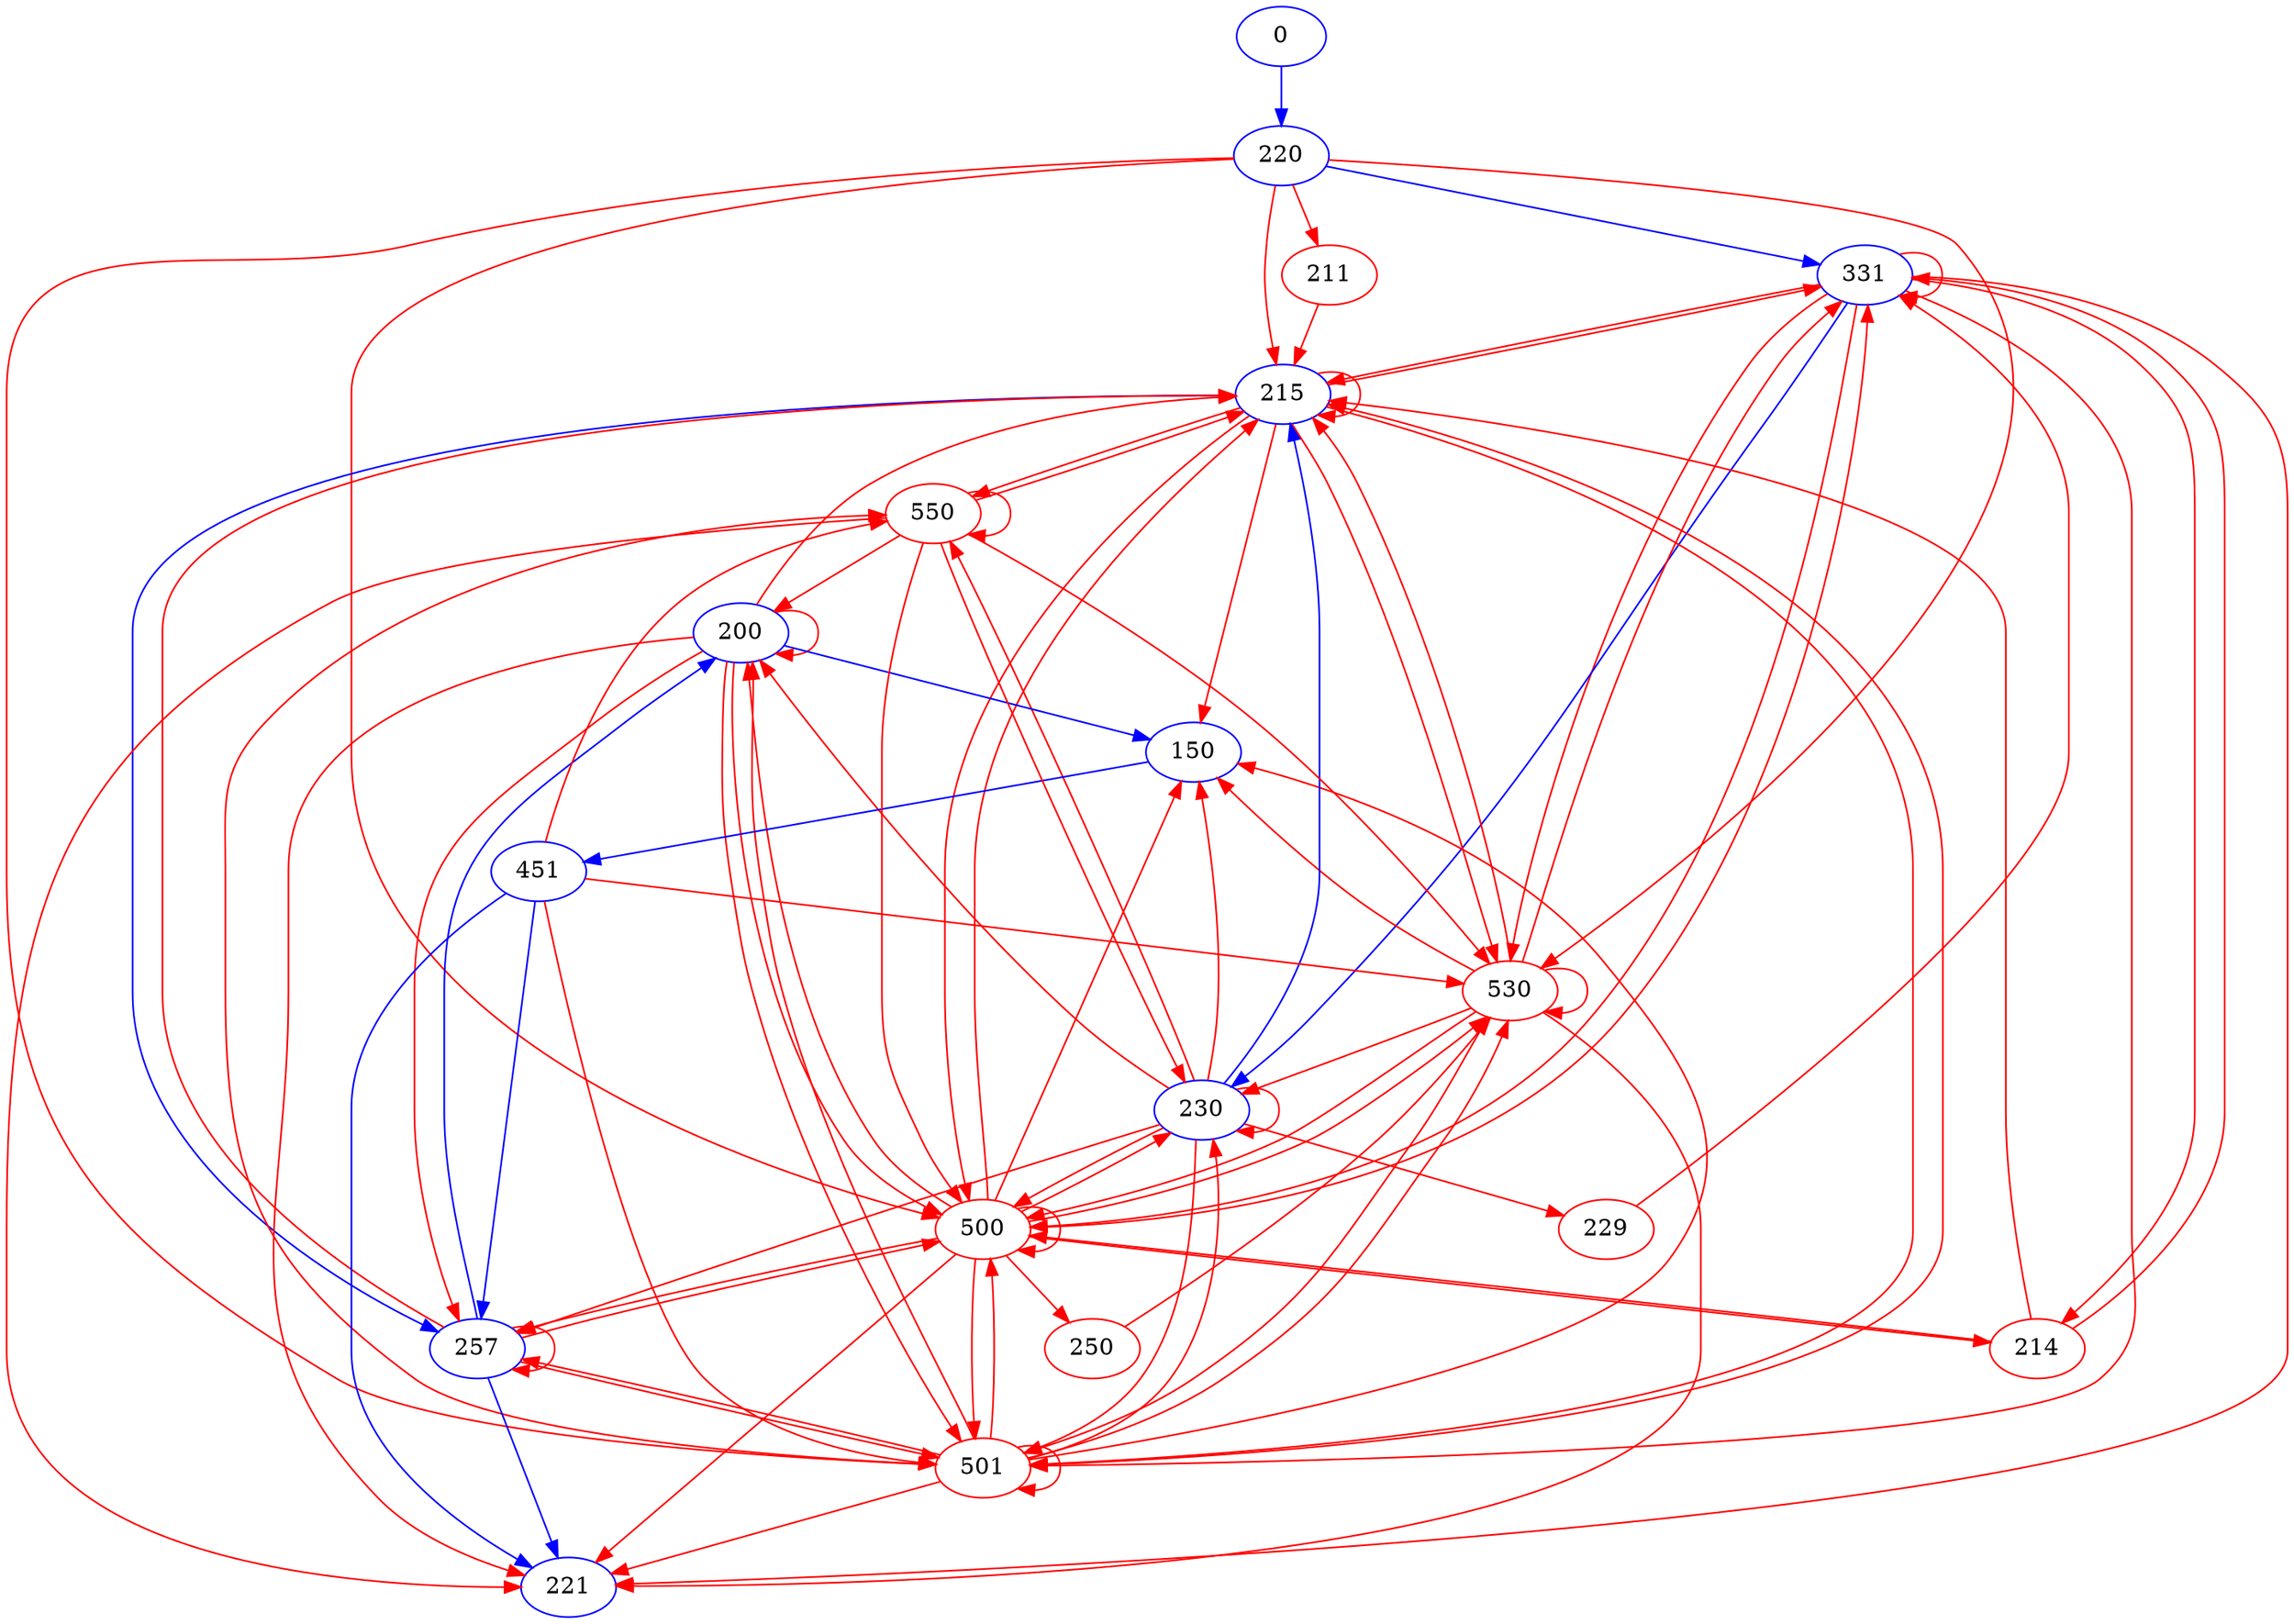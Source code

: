 digraph g {
	node [color=black];
	edge [color=black];
	0	[color=blue];
	220	[color=blue];
	0 -> 220	[key=new_edge,
		color=blue];
	331	[color=blue];
	220 -> 331	[key=new_edge,
		color=blue];
	215	[color=blue];
	220 -> 215	[key=new_edge,
		color=red];
	500	[color=red];
	220 -> 500	[key=new_edge,
		color=red];
	530	[color=red];
	220 -> 530	[key=new_edge,
		color=red];
	501	[color=red];
	220 -> 501	[key=new_edge,
		color=red];
	211	[color=red];
	220 -> 211	[key=new_edge,
		color=red];
	331 -> 331	[key=new_edge,
		color=red];
	230	[color=blue];
	331 -> 230	[key=new_edge,
		color=blue];
	331 -> 215	[key=new_edge,
		color=red];
	221	[color=blue];
	331 -> 221	[key=new_edge,
		color=red];
	331 -> 500	[key=new_edge,
		color=red];
	331 -> 530	[key=new_edge,
		color=red];
	331 -> 501	[key=new_edge,
		color=red];
	214	[color=red];
	331 -> 214	[key=new_edge,
		color=red];
	230 -> 230	[key=new_edge,
		color=red];
	230 -> 215	[key=new_edge,
		color=blue];
	257	[color=blue];
	230 -> 257	[key=new_edge,
		color=red];
	200	[color=blue];
	230 -> 200	[key=new_edge,
		color=red];
	150	[color=blue];
	230 -> 150	[key=new_edge,
		color=red];
	230 -> 500	[key=new_edge,
		color=red];
	230 -> 501	[key=new_edge,
		color=red];
	550	[color=red];
	230 -> 550	[key=new_edge,
		color=red];
	229	[color=red];
	230 -> 229	[key=new_edge,
		color=red];
	215 -> 331	[key=new_edge,
		color=red];
	215 -> 215	[key=new_edge,
		color=red];
	215 -> 257	[key=new_edge,
		color=blue];
	215 -> 150	[key=new_edge,
		color=red];
	215 -> 500	[key=new_edge,
		color=red];
	215 -> 530	[key=new_edge,
		color=red];
	215 -> 501	[key=new_edge,
		color=red];
	215 -> 550	[key=new_edge,
		color=red];
	257 -> 215	[key=new_edge,
		color=red];
	257 -> 257	[key=new_edge,
		color=red];
	257 -> 200	[key=new_edge,
		color=blue];
	257 -> 221	[key=new_edge,
		color=blue];
	257 -> 500	[key=new_edge,
		color=red];
	257 -> 501	[key=new_edge,
		color=red];
	200 -> 215	[key=new_edge,
		color=red];
	200 -> 257	[key=new_edge,
		color=red];
	200 -> 200	[key=new_edge,
		color=red];
	200 -> 150	[key=new_edge,
		color=blue];
	200 -> 221	[key=new_edge,
		color=red];
	200 -> 500	[key=new_edge,
		color=red];
	200 -> 501	[key=new_edge,
		color=red];
	451	[color=blue];
	150 -> 451	[key=new_edge,
		color=blue];
	451 -> 257	[key=new_edge,
		color=blue];
	451 -> 221	[key=new_edge,
		color=blue];
	451 -> 530	[key=new_edge,
		color=red];
	451 -> 501	[key=new_edge,
		color=red];
	451 -> 550	[key=new_edge,
		color=red];
	500 -> 331	[key=new_edge,
		color=red];
	500 -> 230	[key=new_edge,
		color=red];
	500 -> 215	[key=new_edge,
		color=red];
	500 -> 257	[key=new_edge,
		color=red];
	500 -> 200	[key=new_edge,
		color=red];
	500 -> 150	[key=new_edge,
		color=red];
	500 -> 221	[key=new_edge,
		color=red];
	500 -> 500	[key=new_edge,
		color=red];
	500 -> 530	[key=new_edge,
		color=red];
	500 -> 501	[key=new_edge,
		color=red];
	500 -> 214	[key=new_edge,
		color=red];
	250	[color=red];
	500 -> 250	[key=new_edge,
		color=red];
	530 -> 331	[key=new_edge,
		color=red];
	530 -> 230	[key=new_edge,
		color=red];
	530 -> 215	[key=new_edge,
		color=red];
	530 -> 150	[key=new_edge,
		color=red];
	530 -> 221	[key=new_edge,
		color=red];
	530 -> 500	[key=new_edge,
		color=red];
	530 -> 530	[key=new_edge,
		color=red];
	530 -> 501	[key=new_edge,
		color=red];
	501 -> 230	[key=new_edge,
		color=red];
	501 -> 215	[key=new_edge,
		color=red];
	501 -> 257	[key=new_edge,
		color=red];
	501 -> 200	[key=new_edge,
		color=red];
	501 -> 150	[key=new_edge,
		color=red];
	501 -> 221	[key=new_edge,
		color=red];
	501 -> 500	[key=new_edge,
		color=red];
	501 -> 530	[key=new_edge,
		color=red];
	501 -> 501	[key=new_edge,
		color=red];
	501 -> 550	[key=new_edge,
		color=red];
	211 -> 215	[key=new_edge,
		color=red];
	214 -> 331	[key=new_edge,
		color=red];
	214 -> 215	[key=new_edge,
		color=red];
	214 -> 500	[key=new_edge,
		color=red];
	550 -> 230	[key=new_edge,
		color=red];
	550 -> 215	[key=new_edge,
		color=red];
	550 -> 200	[key=new_edge,
		color=red];
	550 -> 221	[key=new_edge,
		color=red];
	550 -> 500	[key=new_edge,
		color=red];
	550 -> 530	[key=new_edge,
		color=red];
	550 -> 550	[key=new_edge,
		color=red];
	229 -> 331	[key=new_edge,
		color=red];
	250 -> 530	[key=new_edge,
		color=red];
}
